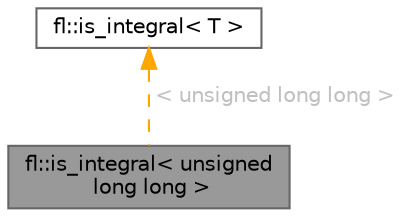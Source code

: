 digraph "fl::is_integral&lt; unsigned long long &gt;"
{
 // INTERACTIVE_SVG=YES
 // LATEX_PDF_SIZE
  bgcolor="transparent";
  edge [fontname=Helvetica,fontsize=10,labelfontname=Helvetica,labelfontsize=10];
  node [fontname=Helvetica,fontsize=10,shape=box,height=0.2,width=0.4];
  Node1 [id="Node000001",label="fl::is_integral\< unsigned\l long long \>",height=0.2,width=0.4,color="gray40", fillcolor="grey60", style="filled", fontcolor="black",tooltip=" "];
  Node2 -> Node1 [id="edge1_Node000001_Node000002",dir="back",color="orange",style="dashed",tooltip=" ",label=" \< unsigned long long \>",fontcolor="grey" ];
  Node2 [id="Node000002",label="fl::is_integral\< T \>",height=0.2,width=0.4,color="gray40", fillcolor="white", style="filled",URL="$dc/d4e/structfl_1_1is__integral.html",tooltip=" "];
}
